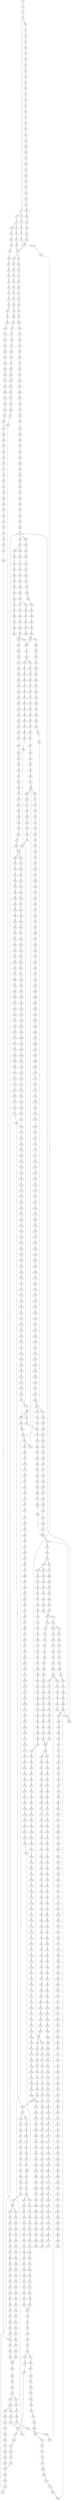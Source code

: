 strict digraph  {
	S0 -> S1 [ label = C ];
	S1 -> S2 [ label = A ];
	S2 -> S3 [ label = G ];
	S3 -> S4 [ label = T ];
	S3 -> S5 [ label = G ];
	S4 -> S6 [ label = T ];
	S5 -> S7 [ label = G ];
	S5 -> S8 [ label = T ];
	S6 -> S9 [ label = G ];
	S7 -> S10 [ label = T ];
	S8 -> S11 [ label = C ];
	S9 -> S12 [ label = A ];
	S10 -> S13 [ label = C ];
	S11 -> S14 [ label = C ];
	S11 -> S15 [ label = T ];
	S12 -> S16 [ label = C ];
	S13 -> S17 [ label = C ];
	S14 -> S18 [ label = C ];
	S15 -> S19 [ label = C ];
	S16 -> S20 [ label = T ];
	S17 -> S21 [ label = G ];
	S18 -> S22 [ label = T ];
	S19 -> S23 [ label = T ];
	S20 -> S24 [ label = G ];
	S21 -> S25 [ label = C ];
	S22 -> S26 [ label = T ];
	S23 -> S27 [ label = C ];
	S24 -> S28 [ label = T ];
	S25 -> S29 [ label = C ];
	S26 -> S30 [ label = C ];
	S27 -> S31 [ label = C ];
	S28 -> S32 [ label = A ];
	S29 -> S33 [ label = G ];
	S30 -> S34 [ label = T ];
	S30 -> S35 [ label = G ];
	S31 -> S36 [ label = G ];
	S32 -> S37 [ label = C ];
	S33 -> S38 [ label = C ];
	S33 -> S39 [ label = G ];
	S34 -> S40 [ label = C ];
	S35 -> S41 [ label = C ];
	S36 -> S42 [ label = T ];
	S37 -> S43 [ label = A ];
	S38 -> S44 [ label = A ];
	S39 -> S45 [ label = A ];
	S40 -> S46 [ label = G ];
	S41 -> S47 [ label = A ];
	S42 -> S48 [ label = A ];
	S43 -> S49 [ label = C ];
	S44 -> S50 [ label = C ];
	S45 -> S51 [ label = A ];
	S46 -> S52 [ label = T ];
	S47 -> S53 [ label = C ];
	S48 -> S54 [ label = C ];
	S49 -> S55 [ label = T ];
	S50 -> S56 [ label = G ];
	S51 -> S57 [ label = C ];
	S52 -> S58 [ label = A ];
	S53 -> S59 [ label = G ];
	S54 -> S60 [ label = A ];
	S55 -> S61 [ label = T ];
	S56 -> S62 [ label = C ];
	S57 -> S63 [ label = T ];
	S58 -> S64 [ label = C ];
	S59 -> S65 [ label = T ];
	S60 -> S66 [ label = T ];
	S61 -> S67 [ label = G ];
	S62 -> S68 [ label = G ];
	S63 -> S69 [ label = G ];
	S64 -> S70 [ label = G ];
	S65 -> S71 [ label = G ];
	S66 -> S72 [ label = G ];
	S67 -> S73 [ label = G ];
	S68 -> S74 [ label = C ];
	S69 -> S75 [ label = C ];
	S70 -> S76 [ label = G ];
	S71 -> S77 [ label = G ];
	S72 -> S78 [ label = G ];
	S73 -> S79 [ label = A ];
	S74 -> S80 [ label = A ];
	S75 -> S81 [ label = A ];
	S76 -> S82 [ label = C ];
	S77 -> S83 [ label = C ];
	S78 -> S84 [ label = C ];
	S79 -> S85 [ label = G ];
	S80 -> S86 [ label = G ];
	S81 -> S87 [ label = A ];
	S82 -> S88 [ label = T ];
	S83 -> S89 [ label = G ];
	S84 -> S90 [ label = G ];
	S85 -> S91 [ label = A ];
	S86 -> S92 [ label = C ];
	S87 -> S93 [ label = C ];
	S88 -> S94 [ label = A ];
	S89 -> S95 [ label = T ];
	S90 -> S96 [ label = C ];
	S91 -> S97 [ label = C ];
	S92 -> S98 [ label = C ];
	S93 -> S99 [ label = C ];
	S94 -> S100 [ label = C ];
	S95 -> S101 [ label = C ];
	S96 -> S102 [ label = C ];
	S97 -> S103 [ label = C ];
	S98 -> S104 [ label = G ];
	S99 -> S105 [ label = A ];
	S100 -> S106 [ label = T ];
	S101 -> S107 [ label = C ];
	S102 -> S108 [ label = C ];
	S103 -> S109 [ label = C ];
	S104 -> S110 [ label = G ];
	S105 -> S111 [ label = G ];
	S106 -> S112 [ label = G ];
	S107 -> S113 [ label = C ];
	S108 -> S114 [ label = C ];
	S109 -> S115 [ label = C ];
	S110 -> S116 [ label = C ];
	S110 -> S117 [ label = T ];
	S111 -> S118 [ label = A ];
	S112 -> S119 [ label = G ];
	S113 -> S120 [ label = C ];
	S114 -> S121 [ label = C ];
	S115 -> S122 [ label = C ];
	S116 -> S123 [ label = A ];
	S117 -> S124 [ label = G ];
	S118 -> S125 [ label = A ];
	S119 -> S126 [ label = T ];
	S120 -> S127 [ label = A ];
	S121 -> S128 [ label = A ];
	S122 -> S129 [ label = C ];
	S123 -> S130 [ label = C ];
	S124 -> S131 [ label = G ];
	S125 -> S132 [ label = C ];
	S126 -> S133 [ label = G ];
	S127 -> S134 [ label = C ];
	S128 -> S135 [ label = C ];
	S129 -> S136 [ label = T ];
	S130 -> S137 [ label = T ];
	S131 -> S138 [ label = A ];
	S132 -> S139 [ label = A ];
	S133 -> S140 [ label = C ];
	S134 -> S141 [ label = T ];
	S135 -> S142 [ label = T ];
	S136 -> S143 [ label = T ];
	S137 -> S144 [ label = T ];
	S138 -> S145 [ label = A ];
	S139 -> S146 [ label = G ];
	S140 -> S147 [ label = T ];
	S141 -> S148 [ label = T ];
	S142 -> S149 [ label = T ];
	S143 -> S150 [ label = C ];
	S144 -> S151 [ label = C ];
	S145 -> S152 [ label = G ];
	S146 -> S153 [ label = C ];
	S147 -> S154 [ label = A ];
	S148 -> S155 [ label = G ];
	S149 -> S156 [ label = T ];
	S150 -> S157 [ label = A ];
	S151 -> S158 [ label = A ];
	S152 -> S159 [ label = A ];
	S153 -> S160 [ label = C ];
	S154 -> S161 [ label = C ];
	S155 -> S162 [ label = A ];
	S156 -> S163 [ label = A ];
	S157 -> S164 [ label = G ];
	S158 -> S165 [ label = G ];
	S159 -> S166 [ label = A ];
	S160 -> S167 [ label = G ];
	S161 -> S168 [ label = T ];
	S162 -> S169 [ label = G ];
	S163 -> S170 [ label = G ];
	S164 -> S171 [ label = A ];
	S165 -> S172 [ label = C ];
	S166 -> S173 [ label = C ];
	S167 -> S174 [ label = T ];
	S168 -> S175 [ label = G ];
	S169 -> S176 [ label = C ];
	S170 -> S177 [ label = C ];
	S171 -> S178 [ label = G ];
	S172 -> S179 [ label = C ];
	S173 -> S180 [ label = G ];
	S174 -> S181 [ label = C ];
	S175 -> S182 [ label = T ];
	S176 -> S183 [ label = C ];
	S177 -> S184 [ label = C ];
	S178 -> S185 [ label = G ];
	S179 -> S186 [ label = G ];
	S180 -> S187 [ label = G ];
	S181 -> S188 [ label = C ];
	S182 -> S189 [ label = A ];
	S183 -> S190 [ label = G ];
	S184 -> S191 [ label = G ];
	S185 -> S192 [ label = T ];
	S186 -> S193 [ label = C ];
	S187 -> S194 [ label = C ];
	S188 -> S195 [ label = T ];
	S189 -> S196 [ label = A ];
	S190 -> S197 [ label = C ];
	S191 -> S198 [ label = T ];
	S192 -> S199 [ label = C ];
	S193 -> S200 [ label = C ];
	S194 -> S201 [ label = A ];
	S195 -> S202 [ label = C ];
	S196 -> S203 [ label = C ];
	S197 -> S204 [ label = C ];
	S198 -> S205 [ label = C ];
	S199 -> S206 [ label = C ];
	S200 -> S207 [ label = C ];
	S201 -> S208 [ label = C ];
	S202 -> S209 [ label = T ];
	S203 -> S210 [ label = A ];
	S204 -> S211 [ label = C ];
	S205 -> S212 [ label = C ];
	S206 -> S213 [ label = C ];
	S207 -> S214 [ label = C ];
	S208 -> S215 [ label = C ];
	S208 -> S216 [ label = T ];
	S209 -> S217 [ label = G ];
	S210 -> S218 [ label = C ];
	S211 -> S219 [ label = C ];
	S212 -> S220 [ label = C ];
	S213 -> S221 [ label = T ];
	S214 -> S222 [ label = T ];
	S215 -> S223 [ label = G ];
	S216 -> S224 [ label = G ];
	S217 -> S225 [ label = T ];
	S218 -> S226 [ label = A ];
	S219 -> S222 [ label = T ];
	S220 -> S227 [ label = A ];
	S221 -> S228 [ label = T ];
	S222 -> S229 [ label = T ];
	S222 -> S230 [ label = C ];
	S223 -> S231 [ label = G ];
	S224 -> S232 [ label = G ];
	S225 -> S233 [ label = C ];
	S226 -> S234 [ label = C ];
	S227 -> S235 [ label = C ];
	S228 -> S30 [ label = C ];
	S229 -> S236 [ label = C ];
	S230 -> S237 [ label = C ];
	S231 -> S238 [ label = G ];
	S232 -> S239 [ label = G ];
	S233 -> S240 [ label = G ];
	S234 -> S241 [ label = G ];
	S235 -> S242 [ label = C ];
	S236 -> S243 [ label = A ];
	S237 -> S244 [ label = A ];
	S238 -> S245 [ label = A ];
	S239 -> S246 [ label = A ];
	S240 -> S247 [ label = T ];
	S241 -> S248 [ label = C ];
	S242 -> S249 [ label = A ];
	S243 -> S250 [ label = C ];
	S244 -> S251 [ label = C ];
	S245 -> S252 [ label = A ];
	S246 -> S253 [ label = A ];
	S247 -> S254 [ label = G ];
	S248 -> S255 [ label = T ];
	S249 -> S256 [ label = C ];
	S250 -> S257 [ label = G ];
	S251 -> S258 [ label = C ];
	S252 -> S259 [ label = T ];
	S253 -> S260 [ label = C ];
	S254 -> S261 [ label = G ];
	S255 -> S262 [ label = C ];
	S256 -> S263 [ label = C ];
	S257 -> S264 [ label = C ];
	S258 -> S265 [ label = C ];
	S259 -> S266 [ label = T ];
	S260 -> S267 [ label = T ];
	S261 -> S268 [ label = T ];
	S262 -> S269 [ label = C ];
	S263 -> S270 [ label = G ];
	S264 -> S271 [ label = T ];
	S265 -> S272 [ label = G ];
	S266 -> S273 [ label = G ];
	S267 -> S274 [ label = G ];
	S268 -> S275 [ label = A ];
	S269 -> S276 [ label = T ];
	S270 -> S277 [ label = A ];
	S271 -> S278 [ label = C ];
	S272 -> S279 [ label = C ];
	S273 -> S280 [ label = A ];
	S274 -> S281 [ label = G ];
	S276 -> S282 [ label = A ];
	S277 -> S283 [ label = T ];
	S278 -> S284 [ label = C ];
	S279 -> S285 [ label = C ];
	S280 -> S286 [ label = A ];
	S281 -> S287 [ label = A ];
	S282 -> S288 [ label = G ];
	S283 -> S289 [ label = C ];
	S284 -> S290 [ label = G ];
	S285 -> S291 [ label = G ];
	S286 -> S292 [ label = C ];
	S287 -> S293 [ label = C ];
	S288 -> S294 [ label = A ];
	S289 -> S295 [ label = G ];
	S290 -> S296 [ label = G ];
	S291 -> S297 [ label = G ];
	S292 -> S298 [ label = C ];
	S293 -> S299 [ label = C ];
	S294 -> S300 [ label = A ];
	S295 -> S301 [ label = G ];
	S296 -> S302 [ label = T ];
	S297 -> S303 [ label = T ];
	S298 -> S304 [ label = C ];
	S299 -> S305 [ label = C ];
	S300 -> S306 [ label = C ];
	S301 -> S307 [ label = T ];
	S302 -> S308 [ label = T ];
	S303 -> S309 [ label = C ];
	S304 -> S310 [ label = G ];
	S305 -> S311 [ label = G ];
	S306 -> S312 [ label = T ];
	S307 -> S313 [ label = T ];
	S308 -> S314 [ label = G ];
	S309 -> S315 [ label = C ];
	S310 -> S316 [ label = T ];
	S311 -> S317 [ label = T ];
	S312 -> S318 [ label = T ];
	S313 -> S319 [ label = C ];
	S314 -> S320 [ label = C ];
	S315 -> S321 [ label = C ];
	S316 -> S322 [ label = C ];
	S317 -> S323 [ label = C ];
	S318 -> S324 [ label = C ];
	S319 -> S325 [ label = C ];
	S320 -> S326 [ label = A ];
	S321 -> S327 [ label = A ];
	S322 -> S328 [ label = T ];
	S323 -> S329 [ label = T ];
	S324 -> S330 [ label = A ];
	S325 -> S331 [ label = A ];
	S326 -> S332 [ label = C ];
	S327 -> S333 [ label = G ];
	S328 -> S334 [ label = C ];
	S329 -> S335 [ label = C ];
	S330 -> S336 [ label = A ];
	S331 -> S337 [ label = G ];
	S332 -> S338 [ label = T ];
	S333 -> S339 [ label = T ];
	S334 -> S340 [ label = G ];
	S335 -> S340 [ label = G ];
	S336 -> S341 [ label = C ];
	S337 -> S342 [ label = T ];
	S338 -> S343 [ label = G ];
	S339 -> S344 [ label = G ];
	S340 -> S345 [ label = G ];
	S341 -> S346 [ label = C ];
	S341 -> S347 [ label = T ];
	S342 -> S348 [ label = G ];
	S343 -> S349 [ label = G ];
	S344 -> S350 [ label = G ];
	S345 -> S351 [ label = C ];
	S346 -> S352 [ label = G ];
	S347 -> S353 [ label = G ];
	S348 -> S354 [ label = G ];
	S349 -> S355 [ label = T ];
	S350 -> S356 [ label = T ];
	S351 -> S357 [ label = A ];
	S352 -> S358 [ label = G ];
	S353 -> S359 [ label = G ];
	S353 -> S360 [ label = C ];
	S354 -> S361 [ label = T ];
	S355 -> S362 [ label = C ];
	S356 -> S363 [ label = C ];
	S357 -> S364 [ label = C ];
	S358 -> S365 [ label = C ];
	S359 -> S366 [ label = C ];
	S360 -> S367 [ label = C ];
	S361 -> S368 [ label = C ];
	S362 -> S369 [ label = G ];
	S363 -> S370 [ label = G ];
	S364 -> S371 [ label = C ];
	S365 -> S372 [ label = C ];
	S366 -> S373 [ label = C ];
	S367 -> S374 [ label = C ];
	S368 -> S370 [ label = G ];
	S369 -> S375 [ label = T ];
	S370 -> S376 [ label = T ];
	S371 -> S377 [ label = G ];
	S372 -> S378 [ label = C ];
	S373 -> S379 [ label = C ];
	S374 -> S380 [ label = T ];
	S375 -> S381 [ label = C ];
	S376 -> S382 [ label = C ];
	S377 -> S383 [ label = A ];
	S378 -> S384 [ label = A ];
	S379 -> S385 [ label = A ];
	S380 -> S386 [ label = A ];
	S381 -> S387 [ label = C ];
	S382 -> S388 [ label = C ];
	S383 -> S389 [ label = G ];
	S383 -> S390 [ label = A ];
	S384 -> S391 [ label = G ];
	S385 -> S392 [ label = G ];
	S386 -> S393 [ label = G ];
	S387 -> S394 [ label = G ];
	S388 -> S394 [ label = G ];
	S389 -> S395 [ label = T ];
	S390 -> S396 [ label = T ];
	S391 -> S397 [ label = T ];
	S392 -> S398 [ label = G ];
	S393 -> S399 [ label = G ];
	S394 -> S400 [ label = T ];
	S395 -> S401 [ label = C ];
	S396 -> S402 [ label = G ];
	S397 -> S403 [ label = T ];
	S398 -> S404 [ label = T ];
	S399 -> S405 [ label = T ];
	S400 -> S406 [ label = C ];
	S401 -> S407 [ label = C ];
	S402 -> S408 [ label = T ];
	S403 -> S409 [ label = G ];
	S404 -> S410 [ label = G ];
	S405 -> S411 [ label = G ];
	S406 -> S412 [ label = A ];
	S407 -> S413 [ label = A ];
	S407 -> S414 [ label = T ];
	S408 -> S415 [ label = A ];
	S409 -> S416 [ label = T ];
	S410 -> S417 [ label = C ];
	S410 -> S418 [ label = G ];
	S411 -> S419 [ label = T ];
	S412 -> S420 [ label = C ];
	S413 -> S421 [ label = G ];
	S414 -> S422 [ label = C ];
	S415 -> S423 [ label = G ];
	S416 -> S424 [ label = G ];
	S417 -> S425 [ label = G ];
	S418 -> S426 [ label = G ];
	S419 -> S427 [ label = G ];
	S420 -> S428 [ label = C ];
	S421 -> S429 [ label = T ];
	S421 -> S430 [ label = C ];
	S422 -> S431 [ label = G ];
	S423 -> S432 [ label = T ];
	S424 -> S433 [ label = C ];
	S425 -> S434 [ label = C ];
	S426 -> S435 [ label = C ];
	S427 -> S436 [ label = C ];
	S428 -> S437 [ label = C ];
	S428 -> S438 [ label = G ];
	S429 -> S439 [ label = A ];
	S430 -> S440 [ label = T ];
	S431 -> S441 [ label = A ];
	S432 -> S442 [ label = T ];
	S433 -> S443 [ label = G ];
	S434 -> S444 [ label = G ];
	S435 -> S445 [ label = T ];
	S436 -> S446 [ label = G ];
	S437 -> S447 [ label = T ];
	S438 -> S448 [ label = A ];
	S439 -> S449 [ label = G ];
	S440 -> S450 [ label = T ];
	S441 -> S451 [ label = A ];
	S442 -> S452 [ label = T ];
	S443 -> S453 [ label = T ];
	S444 -> S454 [ label = T ];
	S445 -> S455 [ label = T ];
	S446 -> S456 [ label = T ];
	S447 -> S457 [ label = G ];
	S448 -> S458 [ label = A ];
	S448 -> S459 [ label = G ];
	S449 -> S460 [ label = G ];
	S450 -> S461 [ label = C ];
	S451 -> S462 [ label = C ];
	S452 -> S463 [ label = C ];
	S453 -> S464 [ label = C ];
	S454 -> S465 [ label = C ];
	S455 -> S466 [ label = C ];
	S456 -> S467 [ label = C ];
	S457 -> S468 [ label = T ];
	S458 -> S469 [ label = T ];
	S459 -> S470 [ label = T ];
	S460 -> S471 [ label = G ];
	S461 -> S472 [ label = A ];
	S462 -> S473 [ label = T ];
	S463 -> S474 [ label = A ];
	S464 -> S475 [ label = G ];
	S465 -> S476 [ label = G ];
	S466 -> S477 [ label = G ];
	S467 -> S478 [ label = G ];
	S468 -> S479 [ label = C ];
	S469 -> S480 [ label = C ];
	S470 -> S481 [ label = C ];
	S471 -> S482 [ label = T ];
	S472 -> S483 [ label = C ];
	S473 -> S484 [ label = T ];
	S474 -> S485 [ label = C ];
	S475 -> S486 [ label = A ];
	S476 -> S487 [ label = T ];
	S477 -> S488 [ label = A ];
	S478 -> S486 [ label = A ];
	S479 -> S489 [ label = C ];
	S480 -> S490 [ label = C ];
	S481 -> S407 [ label = C ];
	S482 -> S491 [ label = C ];
	S483 -> S492 [ label = G ];
	S484 -> S493 [ label = C ];
	S485 -> S494 [ label = T ];
	S486 -> S495 [ label = A ];
	S487 -> S496 [ label = G ];
	S488 -> S497 [ label = A ];
	S489 -> S498 [ label = T ];
	S490 -> S499 [ label = T ];
	S491 -> S500 [ label = A ];
	S492 -> S501 [ label = C ];
	S493 -> S502 [ label = A ];
	S494 -> S503 [ label = C ];
	S495 -> S504 [ label = C ];
	S496 -> S505 [ label = C ];
	S497 -> S506 [ label = C ];
	S498 -> S507 [ label = T ];
	S499 -> S508 [ label = C ];
	S500 -> S509 [ label = C ];
	S501 -> S510 [ label = C ];
	S502 -> S511 [ label = A ];
	S503 -> S512 [ label = C ];
	S504 -> S513 [ label = C ];
	S504 -> S514 [ label = A ];
	S505 -> S515 [ label = A ];
	S506 -> S516 [ label = A ];
	S507 -> S517 [ label = G ];
	S508 -> S518 [ label = G ];
	S509 -> S519 [ label = T ];
	S510 -> S520 [ label = C ];
	S511 -> S341 [ label = C ];
	S512 -> S521 [ label = T ];
	S513 -> S522 [ label = T ];
	S514 -> S523 [ label = C ];
	S515 -> S524 [ label = T ];
	S516 -> S525 [ label = C ];
	S517 -> S526 [ label = A ];
	S517 -> S527 [ label = T ];
	S518 -> S528 [ label = A ];
	S519 -> S529 [ label = C ];
	S520 -> S530 [ label = T ];
	S521 -> S531 [ label = T ];
	S522 -> S532 [ label = T ];
	S523 -> S533 [ label = C ];
	S524 -> S534 [ label = C ];
	S525 -> S535 [ label = G ];
	S526 -> S536 [ label = A ];
	S527 -> S537 [ label = A ];
	S528 -> S538 [ label = A ];
	S529 -> S539 [ label = G ];
	S530 -> S540 [ label = T ];
	S531 -> S541 [ label = T ];
	S532 -> S542 [ label = C ];
	S533 -> S543 [ label = C ];
	S534 -> S544 [ label = C ];
	S535 -> S545 [ label = C ];
	S536 -> S546 [ label = C ];
	S537 -> S547 [ label = G ];
	S538 -> S548 [ label = C ];
	S539 -> S549 [ label = C ];
	S540 -> S550 [ label = C ];
	S541 -> S551 [ label = C ];
	S542 -> S552 [ label = G ];
	S543 -> S553 [ label = G ];
	S544 -> S554 [ label = G ];
	S545 -> S555 [ label = G ];
	S546 -> S556 [ label = T ];
	S547 -> S557 [ label = G ];
	S548 -> S473 [ label = T ];
	S549 -> S558 [ label = T ];
	S550 -> S559 [ label = A ];
	S551 -> S560 [ label = A ];
	S552 -> S561 [ label = T ];
	S553 -> S562 [ label = T ];
	S554 -> S563 [ label = C ];
	S555 -> S564 [ label = C ];
	S556 -> S565 [ label = T ];
	S557 -> S566 [ label = A ];
	S558 -> S567 [ label = T ];
	S559 -> S568 [ label = T ];
	S560 -> S569 [ label = T ];
	S561 -> S570 [ label = A ];
	S562 -> S571 [ label = A ];
	S563 -> S572 [ label = A ];
	S564 -> S573 [ label = A ];
	S565 -> S574 [ label = C ];
	S566 -> S575 [ label = G ];
	S567 -> S576 [ label = C ];
	S568 -> S577 [ label = C ];
	S569 -> S578 [ label = C ];
	S570 -> S579 [ label = C ];
	S571 -> S580 [ label = C ];
	S572 -> S581 [ label = C ];
	S573 -> S582 [ label = C ];
	S574 -> S583 [ label = A ];
	S575 -> S584 [ label = A ];
	S576 -> S585 [ label = A ];
	S577 -> S586 [ label = C ];
	S578 -> S587 [ label = C ];
	S579 -> S588 [ label = T ];
	S580 -> S589 [ label = G ];
	S581 -> S590 [ label = G ];
	S582 -> S591 [ label = G ];
	S583 -> S592 [ label = A ];
	S584 -> S593 [ label = G ];
	S585 -> S594 [ label = T ];
	S586 -> S595 [ label = A ];
	S587 -> S596 [ label = A ];
	S588 -> S597 [ label = T ];
	S589 -> S598 [ label = T ];
	S590 -> S599 [ label = T ];
	S591 -> S600 [ label = T ];
	S592 -> S341 [ label = C ];
	S593 -> S601 [ label = G ];
	S594 -> S602 [ label = C ];
	S595 -> S603 [ label = G ];
	S596 -> S604 [ label = G ];
	S597 -> S605 [ label = C ];
	S598 -> S606 [ label = C ];
	S599 -> S607 [ label = C ];
	S600 -> S608 [ label = C ];
	S601 -> S609 [ label = T ];
	S602 -> S610 [ label = C ];
	S603 -> S611 [ label = A ];
	S604 -> S611 [ label = A ];
	S605 -> S612 [ label = A ];
	S606 -> S613 [ label = C ];
	S607 -> S614 [ label = G ];
	S608 -> S615 [ label = C ];
	S609 -> S616 [ label = C ];
	S610 -> S617 [ label = A ];
	S611 -> S618 [ label = A ];
	S612 -> S619 [ label = A ];
	S613 -> S620 [ label = A ];
	S614 -> S621 [ label = A ];
	S615 -> S622 [ label = A ];
	S616 -> S623 [ label = C ];
	S617 -> S603 [ label = G ];
	S618 -> S624 [ label = C ];
	S619 -> S625 [ label = G ];
	S620 -> S626 [ label = G ];
	S621 -> S627 [ label = G ];
	S622 -> S628 [ label = G ];
	S623 -> S629 [ label = C ];
	S624 -> S630 [ label = C ];
	S625 -> S631 [ label = C ];
	S626 -> S632 [ label = C ];
	S627 -> S633 [ label = C ];
	S628 -> S634 [ label = C ];
	S629 -> S635 [ label = A ];
	S629 -> S636 [ label = G ];
	S630 -> S637 [ label = A ];
	S630 -> S638 [ label = G ];
	S631 -> S639 [ label = G ];
	S632 -> S640 [ label = G ];
	S633 -> S641 [ label = G ];
	S634 -> S642 [ label = T ];
	S634 -> S640 [ label = G ];
	S635 -> S643 [ label = G ];
	S636 -> S644 [ label = G ];
	S637 -> S645 [ label = G ];
	S637 -> S646 [ label = C ];
	S638 -> S647 [ label = G ];
	S639 -> S648 [ label = A ];
	S640 -> S649 [ label = A ];
	S641 -> S650 [ label = A ];
	S642 -> S651 [ label = T ];
	S643 -> S652 [ label = A ];
	S644 -> S653 [ label = A ];
	S645 -> S654 [ label = A ];
	S646 -> S655 [ label = C ];
	S647 -> S656 [ label = A ];
	S648 -> S657 [ label = G ];
	S649 -> S658 [ label = G ];
	S650 -> S659 [ label = G ];
	S651 -> S461 [ label = C ];
	S652 -> S660 [ label = G ];
	S653 -> S661 [ label = G ];
	S654 -> S662 [ label = C ];
	S655 -> S663 [ label = A ];
	S656 -> S664 [ label = C ];
	S657 -> S665 [ label = T ];
	S658 -> S666 [ label = T ];
	S659 -> S667 [ label = T ];
	S660 -> S668 [ label = C ];
	S661 -> S669 [ label = G ];
	S662 -> S670 [ label = T ];
	S663 -> S671 [ label = C ];
	S664 -> S672 [ label = G ];
	S665 -> S673 [ label = C ];
	S666 -> S674 [ label = C ];
	S667 -> S675 [ label = C ];
	S668 -> S676 [ label = C ];
	S669 -> S677 [ label = C ];
	S670 -> S678 [ label = C ];
	S671 -> S679 [ label = C ];
	S672 -> S680 [ label = C ];
	S673 -> S681 [ label = C ];
	S674 -> S682 [ label = C ];
	S674 -> S683 [ label = T ];
	S675 -> S684 [ label = G ];
	S676 -> S685 [ label = A ];
	S677 -> S686 [ label = G ];
	S678 -> S687 [ label = C ];
	S679 -> S688 [ label = C ];
	S680 -> S689 [ label = C ];
	S681 -> S690 [ label = C ];
	S682 -> S690 [ label = C ];
	S683 -> S691 [ label = C ];
	S684 -> S692 [ label = A ];
	S685 -> S693 [ label = C ];
	S686 -> S694 [ label = T ];
	S687 -> S695 [ label = C ];
	S688 -> S696 [ label = C ];
	S689 -> S697 [ label = C ];
	S690 -> S698 [ label = T ];
	S690 -> S699 [ label = G ];
	S691 -> S700 [ label = G ];
	S692 -> S701 [ label = A ];
	S693 -> S702 [ label = G ];
	S694 -> S703 [ label = G ];
	S695 -> S704 [ label = A ];
	S696 -> S705 [ label = T ];
	S697 -> S706 [ label = A ];
	S698 -> S707 [ label = C ];
	S699 -> S708 [ label = C ];
	S700 -> S709 [ label = T ];
	S701 -> S710 [ label = C ];
	S702 -> S711 [ label = G ];
	S703 -> S712 [ label = G ];
	S704 -> S713 [ label = T ];
	S705 -> S714 [ label = T ];
	S706 -> S715 [ label = T ];
	S707 -> S716 [ label = C ];
	S708 -> S717 [ label = C ];
	S709 -> S718 [ label = C ];
	S710 -> S719 [ label = C ];
	S711 -> S720 [ label = T ];
	S712 -> S721 [ label = T ];
	S713 -> S722 [ label = C ];
	S714 -> S723 [ label = C ];
	S715 -> S724 [ label = C ];
	S716 -> S725 [ label = G ];
	S717 -> S726 [ label = T ];
	S718 -> S727 [ label = T ];
	S719 -> S728 [ label = T ];
	S720 -> S729 [ label = T ];
	S721 -> S730 [ label = A ];
	S722 -> S731 [ label = T ];
	S723 -> S732 [ label = C ];
	S723 -> S733 [ label = G ];
	S724 -> S734 [ label = G ];
	S725 -> S735 [ label = G ];
	S726 -> S736 [ label = G ];
	S727 -> S737 [ label = G ];
	S728 -> S738 [ label = G ];
	S729 -> S739 [ label = A ];
	S730 -> S740 [ label = T ];
	S731 -> S741 [ label = G ];
	S732 -> S742 [ label = T ];
	S733 -> S743 [ label = A ];
	S734 -> S744 [ label = T ];
	S735 -> S745 [ label = T ];
	S736 -> S746 [ label = T ];
	S737 -> S747 [ label = T ];
	S738 -> S748 [ label = T ];
	S739 -> S749 [ label = C ];
	S740 -> S750 [ label = G ];
	S741 -> S751 [ label = C ];
	S742 -> S752 [ label = G ];
	S743 -> S753 [ label = T ];
	S744 -> S754 [ label = C ];
	S745 -> S755 [ label = C ];
	S746 -> S756 [ label = C ];
	S747 -> S757 [ label = T ];
	S748 -> S758 [ label = C ];
	S749 -> S759 [ label = T ];
	S750 -> S760 [ label = A ];
	S751 -> S761 [ label = C ];
	S752 -> S762 [ label = T ];
	S753 -> S763 [ label = C ];
	S754 -> S764 [ label = C ];
	S755 -> S765 [ label = T ];
	S756 -> S766 [ label = G ];
	S757 -> S767 [ label = C ];
	S758 -> S768 [ label = G ];
	S759 -> S769 [ label = G ];
	S760 -> S770 [ label = G ];
	S761 -> S771 [ label = A ];
	S762 -> S772 [ label = C ];
	S763 -> S773 [ label = G ];
	S764 -> S774 [ label = T ];
	S765 -> S775 [ label = G ];
	S766 -> S776 [ label = C ];
	S767 -> S777 [ label = C ];
	S768 -> S778 [ label = C ];
	S769 -> S779 [ label = C ];
	S770 -> S780 [ label = C ];
	S771 -> S781 [ label = G ];
	S772 -> S782 [ label = C ];
	S773 -> S783 [ label = T ];
	S774 -> S784 [ label = C ];
	S775 -> S785 [ label = G ];
	S776 -> S786 [ label = G ];
	S777 -> S787 [ label = G ];
	S778 -> S788 [ label = G ];
	S779 -> S789 [ label = A ];
	S780 -> S790 [ label = G ];
	S781 -> S791 [ label = T ];
	S782 -> S792 [ label = T ];
	S783 -> S793 [ label = T ];
	S784 -> S794 [ label = T ];
	S785 -> S795 [ label = A ];
	S786 -> S796 [ label = C ];
	S787 -> S797 [ label = T ];
	S788 -> S796 [ label = C ];
	S789 -> S798 [ label = G ];
	S790 -> S799 [ label = G ];
	S791 -> S800 [ label = C ];
	S792 -> S801 [ label = T ];
	S793 -> S802 [ label = T ];
	S794 -> S803 [ label = T ];
	S795 -> S804 [ label = G ];
	S796 -> S805 [ label = G ];
	S796 -> S806 [ label = A ];
	S797 -> S807 [ label = G ];
	S798 -> S808 [ label = A ];
	S799 -> S809 [ label = T ];
	S800 -> S810 [ label = G ];
	S801 -> S517 [ label = G ];
	S802 -> S811 [ label = G ];
	S803 -> S812 [ label = C ];
	S804 -> S813 [ label = G ];
	S805 -> S814 [ label = A ];
	S806 -> S815 [ label = A ];
	S807 -> S816 [ label = G ];
	S808 -> S817 [ label = C ];
	S809 -> S818 [ label = C ];
	S810 -> S819 [ label = T ];
	S811 -> S820 [ label = T ];
	S812 -> S821 [ label = T ];
	S813 -> S822 [ label = G ];
	S814 -> S823 [ label = G ];
	S815 -> S824 [ label = C ];
	S816 -> S825 [ label = C ];
	S817 -> S826 [ label = G ];
	S818 -> S827 [ label = G ];
	S819 -> S828 [ label = A ];
	S820 -> S829 [ label = A ];
	S821 -> S830 [ label = C ];
	S822 -> S831 [ label = T ];
	S823 -> S832 [ label = C ];
	S824 -> S833 [ label = C ];
	S825 -> S834 [ label = C ];
	S826 -> S835 [ label = G ];
	S827 -> S836 [ label = C ];
	S828 -> S837 [ label = A ];
	S829 -> S838 [ label = G ];
	S830 -> S839 [ label = G ];
	S831 -> S840 [ label = G ];
	S832 -> S841 [ label = A ];
	S833 -> S842 [ label = C ];
	S834 -> S843 [ label = C ];
	S835 -> S844 [ label = A ];
	S836 -> S845 [ label = A ];
	S837 -> S846 [ label = G ];
	S838 -> S847 [ label = G ];
	S839 -> S848 [ label = G ];
	S840 -> S849 [ label = T ];
	S841 -> S850 [ label = G ];
	S842 -> S851 [ label = G ];
	S843 -> S852 [ label = G ];
	S844 -> S853 [ label = C ];
	S845 -> S854 [ label = C ];
	S846 -> S855 [ label = A ];
	S847 -> S856 [ label = A ];
	S848 -> S857 [ label = A ];
	S849 -> S858 [ label = T ];
	S850 -> S859 [ label = T ];
	S851 -> S860 [ label = T ];
	S852 -> S861 [ label = T ];
	S853 -> S862 [ label = A ];
	S854 -> S863 [ label = G ];
	S855 -> S864 [ label = C ];
	S856 -> S865 [ label = A ];
	S857 -> S866 [ label = G ];
	S858 -> S867 [ label = C ];
	S859 -> S868 [ label = G ];
	S860 -> S869 [ label = A ];
	S861 -> S870 [ label = C ];
	S862 -> S871 [ label = C ];
	S863 -> S872 [ label = C ];
	S864 -> S873 [ label = G ];
	S865 -> S874 [ label = A ];
	S866 -> S875 [ label = A ];
	S867 -> S876 [ label = C ];
	S868 -> S877 [ label = C ];
	S869 -> S878 [ label = C ];
	S870 -> S879 [ label = C ];
	S871 -> S880 [ label = A ];
	S872 -> S881 [ label = G ];
	S873 -> S882 [ label = G ];
	S874 -> S883 [ label = G ];
	S875 -> S884 [ label = G ];
	S876 -> S885 [ label = A ];
	S877 -> S886 [ label = A ];
	S878 -> S887 [ label = A ];
	S879 -> S888 [ label = A ];
	S880 -> S889 [ label = C ];
	S881 -> S890 [ label = C ];
	S882 -> S891 [ label = C ];
	S883 -> S892 [ label = G ];
	S884 -> S893 [ label = G ];
	S885 -> S894 [ label = G ];
	S886 -> S895 [ label = A ];
	S887 -> S896 [ label = G ];
	S888 -> S897 [ label = G ];
	S889 -> S898 [ label = C ];
	S890 -> S899 [ label = G ];
	S891 -> S900 [ label = T ];
	S892 -> S901 [ label = T ];
	S893 -> S902 [ label = T ];
	S894 -> S903 [ label = C ];
	S895 -> S904 [ label = C ];
	S896 -> S905 [ label = C ];
	S897 -> S906 [ label = T ];
	S898 -> S907 [ label = T ];
	S899 -> S908 [ label = G ];
	S900 -> S909 [ label = C ];
	S901 -> S910 [ label = C ];
	S902 -> S911 [ label = C ];
	S903 -> S912 [ label = A ];
	S904 -> S913 [ label = A ];
	S905 -> S914 [ label = A ];
	S906 -> S915 [ label = A ];
	S907 -> S916 [ label = C ];
	S908 -> S917 [ label = C ];
	S909 -> S918 [ label = T ];
	S910 -> S919 [ label = C ];
	S911 -> S623 [ label = C ];
	S912 -> S920 [ label = G ];
	S913 -> S921 [ label = G ];
	S914 -> S922 [ label = G ];
	S915 -> S923 [ label = G ];
	S916 -> S924 [ label = T ];
	S917 -> S925 [ label = T ];
	S918 -> S926 [ label = C ];
	S919 -> S927 [ label = C ];
	S920 -> S928 [ label = A ];
	S921 -> S929 [ label = C ];
	S922 -> S930 [ label = G ];
	S923 -> S931 [ label = C ];
	S924 -> S932 [ label = A ];
	S925 -> S933 [ label = G ];
	S926 -> S934 [ label = G ];
	S927 -> S935 [ label = G ];
	S928 -> S936 [ label = T ];
	S929 -> S937 [ label = T ];
	S930 -> S938 [ label = T ];
	S931 -> S939 [ label = T ];
	S932 -> S940 [ label = G ];
	S933 -> S941 [ label = G ];
	S934 -> S942 [ label = A ];
	S935 -> S943 [ label = A ];
	S936 -> S944 [ label = A ];
	S937 -> S945 [ label = A ];
	S938 -> S946 [ label = G ];
	S939 -> S947 [ label = C ];
	S940 -> S948 [ label = A ];
	S941 -> S949 [ label = A ];
	S942 -> S950 [ label = A ];
	S943 -> S951 [ label = A ];
	S944 -> S952 [ label = A ];
	S945 -> S953 [ label = C ];
	S946 -> S954 [ label = C ];
	S947 -> S955 [ label = C ];
	S948 -> S956 [ label = A ];
	S949 -> S957 [ label = A ];
	S950 -> S958 [ label = G ];
	S951 -> S959 [ label = G ];
	S952 -> S960 [ label = A ];
	S953 -> S961 [ label = G ];
	S954 -> S962 [ label = A ];
	S955 -> S963 [ label = A ];
	S956 -> S964 [ label = C ];
	S957 -> S965 [ label = T ];
	S958 -> S966 [ label = T ];
	S959 -> S967 [ label = T ];
	S960 -> S968 [ label = A ];
	S961 -> S969 [ label = A ];
	S962 -> S970 [ label = C ];
	S963 -> S971 [ label = C ];
	S964 -> S972 [ label = G ];
	S965 -> S973 [ label = G ];
	S966 -> S974 [ label = C ];
	S967 -> S975 [ label = C ];
	S968 -> S976 [ label = A ];
	S969 -> S977 [ label = G ];
	S970 -> S978 [ label = G ];
	S971 -> S979 [ label = C ];
	S972 -> S980 [ label = A ];
	S973 -> S981 [ label = G ];
	S974 -> S982 [ label = G ];
	S975 -> S983 [ label = G ];
	S976 -> S984 [ label = C ];
	S977 -> S985 [ label = A ];
	S978 -> S986 [ label = C ];
	S979 -> S987 [ label = G ];
	S980 -> S988 [ label = G ];
	S981 -> S989 [ label = G ];
	S982 -> S990 [ label = C ];
	S983 -> S991 [ label = A ];
	S984 -> S992 [ label = T ];
	S985 -> S993 [ label = A ];
	S986 -> S994 [ label = G ];
	S987 -> S995 [ label = G ];
	S988 -> S996 [ label = G ];
	S989 -> S997 [ label = G ];
	S990 -> S998 [ label = G ];
	S991 -> S999 [ label = G ];
	S992 -> S1000 [ label = T ];
	S993 -> S1001 [ label = C ];
	S994 -> S1002 [ label = G ];
	S995 -> S1003 [ label = A ];
	S996 -> S1004 [ label = T ];
	S997 -> S1005 [ label = T ];
	S998 -> S1006 [ label = G ];
	S999 -> S1007 [ label = G ];
	S1000 -> S1008 [ label = T ];
	S1001 -> S1009 [ label = T ];
	S1002 -> S1010 [ label = T ];
	S1003 -> S1011 [ label = C ];
	S1004 -> S1012 [ label = G ];
	S1005 -> S1013 [ label = C ];
	S1006 -> S1014 [ label = C ];
	S1007 -> S1015 [ label = T ];
	S1008 -> S1016 [ label = G ];
	S1009 -> S1017 [ label = G ];
	S1010 -> S1018 [ label = G ];
	S1011 -> S1019 [ label = G ];
	S1012 -> S1020 [ label = T ];
	S1013 -> S1021 [ label = C ];
	S1014 -> S1022 [ label = T ];
	S1015 -> S1023 [ label = A ];
	S1016 -> S1024 [ label = C ];
	S1017 -> S1025 [ label = G ];
	S1018 -> S1026 [ label = C ];
	S1019 -> S1027 [ label = T ];
	S1020 -> S1028 [ label = C ];
	S1021 -> S1029 [ label = G ];
	S1022 -> S1030 [ label = A ];
	S1023 -> S1031 [ label = T ];
	S1024 -> S1032 [ label = C ];
	S1025 -> S1033 [ label = C ];
	S1026 -> S1034 [ label = C ];
	S1027 -> S1035 [ label = C ];
	S1028 -> S1036 [ label = C ];
	S1029 -> S1037 [ label = C ];
	S1030 -> S1038 [ label = T ];
	S1031 -> S1039 [ label = A ];
	S1032 -> S1040 [ label = G ];
	S1033 -> S1041 [ label = G ];
	S1034 -> S1042 [ label = G ];
	S1035 -> S1043 [ label = G ];
	S1036 -> S1044 [ label = C ];
	S1037 -> S1045 [ label = C ];
	S1038 -> S1046 [ label = A ];
	S1039 -> S1047 [ label = A ];
	S1040 -> S1048 [ label = T ];
	S1041 -> S1049 [ label = C ];
	S1042 -> S1050 [ label = C ];
	S1043 -> S1051 [ label = T ];
	S1044 -> S1052 [ label = T ];
	S1045 -> S33 [ label = G ];
	S1046 -> S1053 [ label = G ];
	S1047 -> S1054 [ label = G ];
	S1048 -> S1055 [ label = A ];
	S1049 -> S1056 [ label = A ];
	S1050 -> S1057 [ label = A ];
	S1051 -> S1058 [ label = G ];
	S1052 -> S1059 [ label = G ];
	S1053 -> S1060 [ label = T ];
	S1054 -> S1061 [ label = T ];
	S1055 -> S1062 [ label = G ];
	S1056 -> S1063 [ label = G ];
	S1057 -> S1064 [ label = A ];
	S1058 -> S1065 [ label = A ];
	S1059 -> S1066 [ label = T ];
	S1060 -> S1067 [ label = A ];
	S1061 -> S1068 [ label = C ];
	S1062 -> S1069 [ label = C ];
	S1063 -> S1070 [ label = C ];
	S1064 -> S1071 [ label = C ];
	S1065 -> S1072 [ label = C ];
	S1066 -> S1073 [ label = C ];
	S1067 -> S1074 [ label = G ];
	S1068 -> S1075 [ label = G ];
	S1069 -> S1076 [ label = C ];
	S1070 -> S1077 [ label = G ];
	S1071 -> S1078 [ label = C ];
	S1072 -> S1079 [ label = C ];
	S1073 -> S1080 [ label = C ];
	S1074 -> S1081 [ label = C ];
	S1075 -> S1082 [ label = T ];
	S1076 -> S1083 [ label = G ];
	S1077 -> S1084 [ label = G ];
	S1078 -> S1085 [ label = A ];
	S1079 -> S1086 [ label = G ];
	S1080 -> S1087 [ label = T ];
	S1081 -> S1088 [ label = C ];
	S1082 -> S1089 [ label = G ];
	S1083 -> S1090 [ label = G ];
	S1084 -> S1091 [ label = G ];
	S1085 -> S1092 [ label = G ];
	S1086 -> S1093 [ label = G ];
	S1087 -> S1094 [ label = A ];
	S1088 -> S1095 [ label = G ];
	S1089 -> S1096 [ label = G ];
	S1090 -> S1097 [ label = T ];
	S1091 -> S1098 [ label = T ];
	S1092 -> S1099 [ label = T ];
	S1093 -> S1100 [ label = T ];
	S1094 -> S1101 [ label = C ];
	S1095 -> S1102 [ label = A ];
	S1096 -> S1103 [ label = T ];
	S1097 -> S1104 [ label = G ];
	S1098 -> S1105 [ label = G ];
	S1099 -> S1106 [ label = C ];
	S1100 -> S1107 [ label = C ];
	S1101 -> S1108 [ label = T ];
	S1102 -> S1109 [ label = A ];
	S1103 -> S1110 [ label = A ];
	S1104 -> S1111 [ label = A ];
	S1105 -> S1112 [ label = C ];
	S1106 -> S1113 [ label = G ];
	S1107 -> S1114 [ label = G ];
	S1108 -> S1115 [ label = A ];
	S1109 -> S1116 [ label = A ];
	S1110 -> S1117 [ label = C ];
	S1111 -> S1118 [ label = C ];
	S1112 -> S1119 [ label = C ];
	S1113 -> S1120 [ label = C ];
	S1114 -> S1121 [ label = C ];
	S1115 -> S1122 [ label = C ];
	S1116 -> S1123 [ label = C ];
	S1117 -> S1124 [ label = C ];
	S1118 -> S1125 [ label = G ];
	S1119 -> S1126 [ label = G ];
	S1120 -> S1127 [ label = G ];
	S1121 -> S1128 [ label = G ];
	S1122 -> S1129 [ label = C ];
	S1123 -> S1130 [ label = C ];
	S1124 -> S1131 [ label = G ];
	S1125 -> S1132 [ label = T ];
	S1126 -> S1133 [ label = C ];
	S1127 -> S1134 [ label = C ];
	S1128 -> S1135 [ label = T ];
	S1129 -> S1136 [ label = A ];
	S1130 -> S1137 [ label = C ];
	S1131 -> S1138 [ label = G ];
	S1132 -> S1139 [ label = G ];
	S1133 -> S1140 [ label = C ];
	S1134 -> S1141 [ label = A ];
	S1135 -> S1142 [ label = A ];
	S1136 -> S1143 [ label = G ];
	S1137 -> S1144 [ label = C ];
	S1138 -> S1145 [ label = T ];
	S1139 -> S1146 [ label = G ];
	S1140 -> S1147 [ label = G ];
	S1141 -> S1148 [ label = G ];
	S1142 -> S1149 [ label = G ];
	S1143 -> S1150 [ label = G ];
	S1144 -> S1151 [ label = G ];
	S1145 -> S1152 [ label = G ];
	S1146 -> S1153 [ label = G ];
	S1147 -> S1154 [ label = G ];
	S1148 -> S1155 [ label = C ];
	S1149 -> S1156 [ label = C ];
	S1150 -> S1157 [ label = A ];
	S1151 -> S1158 [ label = A ];
	S1152 -> S1159 [ label = G ];
	S1153 -> S1160 [ label = T ];
	S1154 -> S1161 [ label = T ];
	S1155 -> S1162 [ label = C ];
	S1156 -> S1163 [ label = C ];
	S1157 -> S1164 [ label = G ];
	S1158 -> S1165 [ label = C ];
	S1159 -> S1166 [ label = T ];
	S1160 -> S1167 [ label = A ];
	S1161 -> S1168 [ label = G ];
	S1162 -> S104 [ label = G ];
	S1163 -> S1169 [ label = G ];
	S1164 -> S1170 [ label = A ];
	S1165 -> S1171 [ label = T ];
	S1166 -> S1172 [ label = T ];
	S1167 -> S1173 [ label = C ];
	S1168 -> S1174 [ label = G ];
	S1169 -> S1175 [ label = C ];
	S1170 -> S1176 [ label = G ];
	S1171 -> S1177 [ label = A ];
	S1172 -> S1178 [ label = A ];
	S1173 -> S1179 [ label = T ];
	S1174 -> S1180 [ label = T ];
	S1175 -> S1181 [ label = T ];
	S1176 -> S1182 [ label = T ];
	S1177 -> S1183 [ label = G ];
	S1178 -> S1184 [ label = G ];
	S1179 -> S1185 [ label = A ];
	S1180 -> S1186 [ label = G ];
	S1181 -> S1187 [ label = G ];
	S1182 -> S1188 [ label = C ];
	S1183 -> S1189 [ label = A ];
	S1184 -> S1190 [ label = A ];
	S1185 -> S1191 [ label = T ];
	S1186 -> S1192 [ label = G ];
	S1187 -> S1193 [ label = G ];
	S1188 -> S1194 [ label = A ];
	S1189 -> S1195 [ label = A ];
	S1190 -> S1196 [ label = A ];
	S1191 -> S1197 [ label = T ];
	S1192 -> S1198 [ label = A ];
	S1193 -> S1199 [ label = A ];
	S1194 -> S1200 [ label = G ];
	S1195 -> S1201 [ label = T ];
	S1196 -> S1202 [ label = G ];
	S1197 -> S1203 [ label = G ];
	S1198 -> S1204 [ label = A ];
	S1199 -> S1205 [ label = A ];
	S1200 -> S1206 [ label = G ];
	S1201 -> S1207 [ label = C ];
	S1202 -> S1208 [ label = G ];
	S1203 -> S1209 [ label = G ];
	S1204 -> S1210 [ label = C ];
	S1205 -> S1211 [ label = G ];
	S1206 -> S1212 [ label = A ];
	S1207 -> S1213 [ label = G ];
	S1208 -> S1214 [ label = G ];
	S1209 -> S1215 [ label = A ];
	S1210 -> S1216 [ label = C ];
	S1211 -> S1217 [ label = A ];
	S1212 -> S1218 [ label = C ];
	S1213 -> S1219 [ label = G ];
	S1214 -> S1220 [ label = G ];
	S1215 -> S1221 [ label = A ];
	S1216 -> S1222 [ label = T ];
	S1217 -> S1223 [ label = A ];
	S1218 -> S1224 [ label = C ];
	S1219 -> S1225 [ label = G ];
	S1220 -> S1226 [ label = G ];
	S1221 -> S1227 [ label = C ];
	S1222 -> S1228 [ label = C ];
	S1223 -> S1229 [ label = C ];
	S1224 -> S1230 [ label = A ];
	S1225 -> S1231 [ label = T ];
	S1226 -> S1232 [ label = T ];
	S1227 -> S1233 [ label = G ];
	S1228 -> S1234 [ label = G ];
	S1229 -> S180 [ label = G ];
	S1230 -> S1235 [ label = G ];
	S1231 -> S1236 [ label = A ];
	S1232 -> S1237 [ label = C ];
	S1233 -> S1238 [ label = G ];
	S1234 -> S1239 [ label = G ];
	S1235 -> S1240 [ label = T ];
	S1236 -> S1241 [ label = T ];
	S1237 -> S1242 [ label = C ];
	S1238 -> S1243 [ label = T ];
	S1239 -> S1244 [ label = C ];
	S1240 -> S1245 [ label = C ];
	S1241 -> S1246 [ label = C ];
	S1242 -> S1247 [ label = G ];
	S1243 -> S1248 [ label = A ];
	S1244 -> S1249 [ label = A ];
	S1245 -> S1250 [ label = T ];
	S1246 -> S1251 [ label = C ];
	S1247 -> S1252 [ label = T ];
	S1248 -> S1253 [ label = C ];
	S1249 -> S1254 [ label = C ];
	S1250 -> S1255 [ label = C ];
	S1251 -> S1256 [ label = C ];
	S1252 -> S1257 [ label = C ];
	S1253 -> S1258 [ label = G ];
	S1254 -> S1259 [ label = G ];
	S1255 -> S1260 [ label = T ];
	S1256 -> S1261 [ label = G ];
	S1257 -> S1262 [ label = G ];
	S1258 -> S1263 [ label = A ];
	S1259 -> S1264 [ label = C ];
	S1260 -> S1265 [ label = G ];
	S1261 -> S1266 [ label = A ];
	S1262 -> S1267 [ label = G ];
	S1263 -> S1268 [ label = A ];
	S1264 -> S1269 [ label = G ];
	S1265 -> S1270 [ label = T ];
	S1266 -> S1271 [ label = A ];
	S1267 -> S1272 [ label = A ];
	S1268 -> S1273 [ label = G ];
	S1269 -> S1274 [ label = C ];
	S1270 -> S1275 [ label = A ];
	S1271 -> S1276 [ label = A ];
	S1272 -> S1277 [ label = A ];
	S1273 -> S1278 [ label = A ];
	S1274 -> S1279 [ label = G ];
	S1276 -> S1280 [ label = G ];
	S1277 -> S1281 [ label = C ];
	S1278 -> S1282 [ label = A ];
	S1279 -> S1283 [ label = C ];
	S1280 -> S1284 [ label = T ];
	S1281 -> S1285 [ label = T ];
	S1282 -> S1286 [ label = G ];
	S1283 -> S1287 [ label = G ];
	S1284 -> S1288 [ label = G ];
	S1285 -> S1289 [ label = A ];
	S1286 -> S1290 [ label = T ];
	S1287 -> S1291 [ label = T ];
	S1288 -> S1292 [ label = T ];
	S1289 -> S1293 [ label = C ];
	S1290 -> S1294 [ label = G ];
	S1291 -> S1295 [ label = C ];
	S1292 -> S1296 [ label = C ];
	S1293 -> S1297 [ label = A ];
	S1294 -> S1298 [ label = T ];
	S1295 -> S1299 [ label = G ];
	S1296 -> S1300 [ label = G ];
	S1297 -> S1301 [ label = A ];
	S1298 -> S1302 [ label = C ];
	S1299 -> S1303 [ label = A ];
	S1300 -> S1304 [ label = T ];
	S1301 -> S1305 [ label = C ];
	S1302 -> S1306 [ label = C ];
	S1303 -> S1307 [ label = C ];
	S1304 -> S1308 [ label = C ];
	S1305 -> S1309 [ label = G ];
	S1306 -> S1310 [ label = T ];
	S1307 -> S1311 [ label = G ];
	S1308 -> S1312 [ label = G ];
	S1309 -> S1313 [ label = A ];
	S1310 -> S1314 [ label = G ];
	S1311 -> S1315 [ label = C ];
	S1312 -> S1316 [ label = G ];
	S1313 -> S1317 [ label = A ];
	S1314 -> S1318 [ label = G ];
	S1315 -> S1319 [ label = G ];
	S1316 -> S1320 [ label = A ];
	S1317 -> S1321 [ label = A ];
	S1318 -> S1322 [ label = C ];
	S1319 -> S1323 [ label = C ];
	S1320 -> S1324 [ label = A ];
	S1321 -> S1325 [ label = A ];
	S1322 -> S1326 [ label = C ];
	S1323 -> S1327 [ label = C ];
	S1324 -> S1328 [ label = C ];
	S1325 -> S1329 [ label = C ];
	S1326 -> S1330 [ label = T ];
	S1327 -> S1331 [ label = T ];
	S1328 -> S1332 [ label = A ];
	S1329 -> S1333 [ label = A ];
	S1330 -> S1334 [ label = G ];
	S1331 -> S1335 [ label = C ];
	S1332 -> S1336 [ label = G ];
	S1333 -> S1337 [ label = G ];
	S1334 -> S1338 [ label = G ];
	S1335 -> S1339 [ label = G ];
	S1336 -> S1340 [ label = G ];
	S1337 -> S1341 [ label = A ];
	S1338 -> S1342 [ label = G ];
	S1339 -> S1343 [ label = G ];
	S1340 -> S1344 [ label = A ];
	S1341 -> S1345 [ label = A ];
	S1342 -> S1346 [ label = T ];
	S1343 -> S1347 [ label = G ];
	S1344 -> S1348 [ label = A ];
	S1345 -> S1349 [ label = G ];
	S1346 -> S1350 [ label = C ];
	S1347 -> S1351 [ label = C ];
	S1348 -> S1352 [ label = T ];
	S1349 -> S1353 [ label = G ];
	S1350 -> S1354 [ label = C ];
	S1351 -> S1355 [ label = T ];
	S1352 -> S1356 [ label = A ];
	S1353 -> S1357 [ label = G ];
	S1354 -> S1358 [ label = C ];
	S1355 -> S1359 [ label = C ];
	S1356 -> S1360 [ label = G ];
	S1357 -> S1361 [ label = G ];
	S1358 -> S1362 [ label = G ];
	S1359 -> S1363 [ label = A ];
	S1360 -> S1364 [ label = T ];
	S1361 -> S1365 [ label = T ];
	S1362 -> S1366 [ label = A ];
	S1363 -> S1367 [ label = C ];
	S1364 -> S1368 [ label = C ];
	S1365 -> S1369 [ label = C ];
	S1366 -> S1370 [ label = G ];
	S1367 -> S1371 [ label = G ];
	S1368 -> S1372 [ label = T ];
	S1369 -> S1373 [ label = T ];
	S1370 -> S1374 [ label = T ];
	S1371 -> S1375 [ label = T ];
	S1372 -> S1376 [ label = C ];
	S1373 -> S1377 [ label = C ];
	S1374 -> S1378 [ label = C ];
	S1375 -> S1379 [ label = C ];
	S1376 -> S1380 [ label = T ];
	S1377 -> S1381 [ label = T ];
	S1378 -> S1382 [ label = C ];
	S1379 -> S1383 [ label = C ];
	S1380 -> S1384 [ label = C ];
	S1381 -> S1385 [ label = C ];
	S1382 -> S1386 [ label = A ];
	S1383 -> S1387 [ label = A ];
	S1384 -> S1388 [ label = T ];
	S1385 -> S1389 [ label = G ];
	S1386 -> S421 [ label = G ];
	S1387 -> S1390 [ label = G ];
	S1388 -> S1391 [ label = G ];
	S1389 -> S1392 [ label = T ];
	S1390 -> S634 [ label = C ];
	S1391 -> S1393 [ label = A ];
	S1392 -> S1394 [ label = G ];
	S1393 -> S1395 [ label = G ];
	S1394 -> S1396 [ label = G ];
	S1395 -> S1397 [ label = T ];
	S1396 -> S1398 [ label = T ];
	S1397 -> S1399 [ label = A ];
	S1398 -> S1400 [ label = A ];
}
